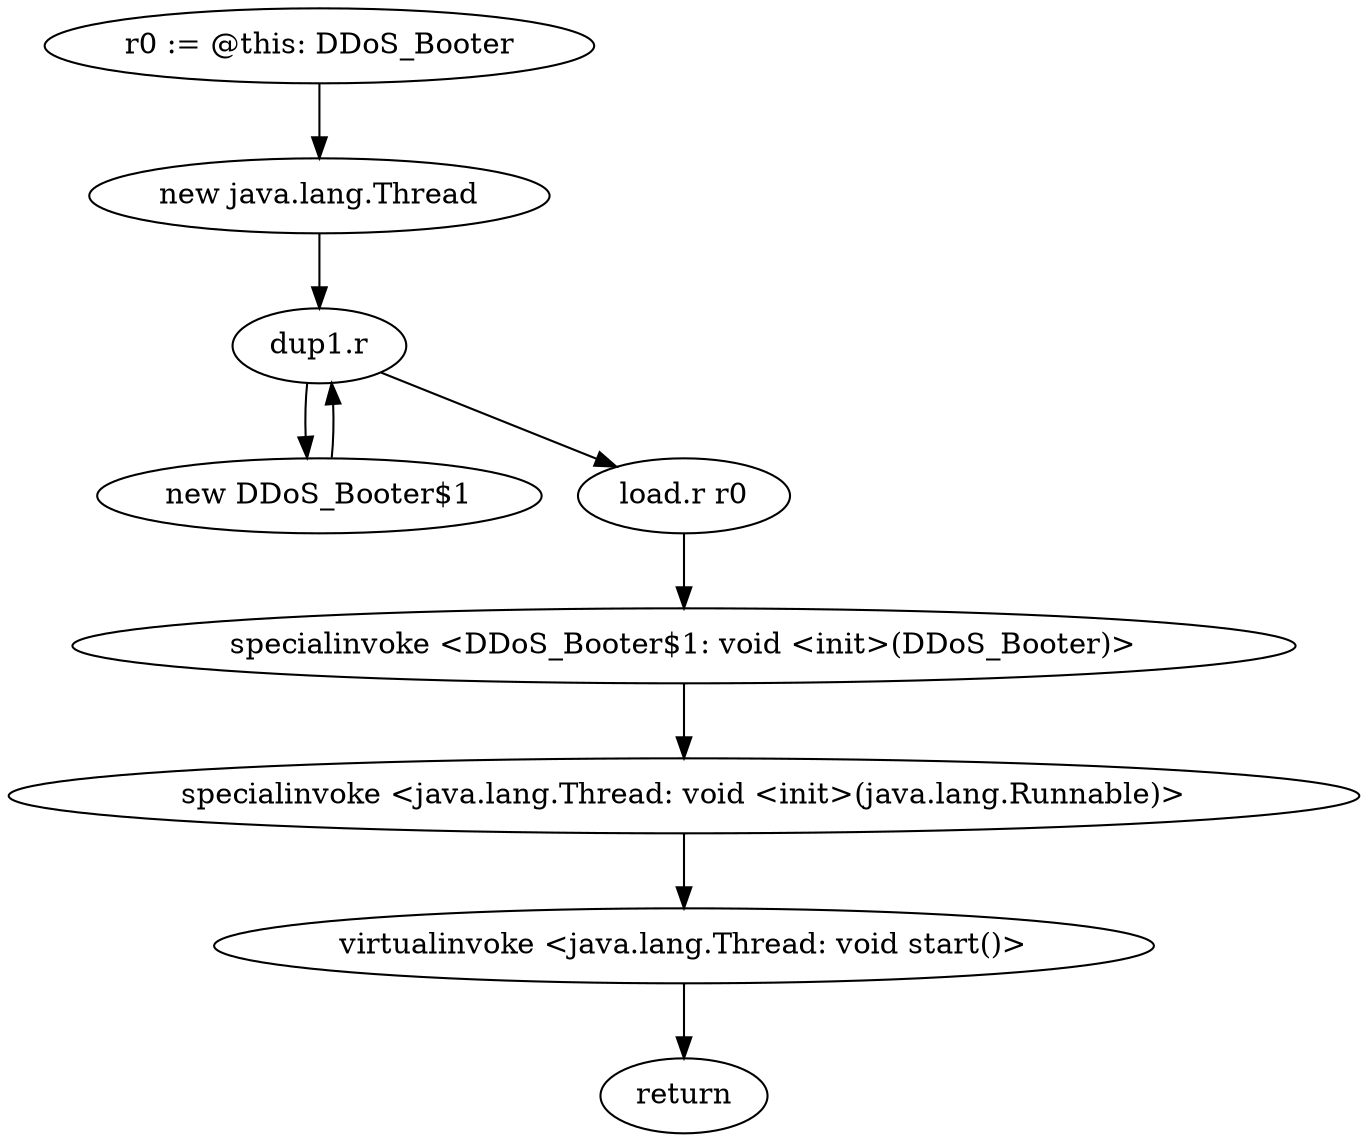 digraph "" {
    "r0 := @this: DDoS_Booter"
    "new java.lang.Thread"
    "r0 := @this: DDoS_Booter"->"new java.lang.Thread";
    "dup1.r"
    "new java.lang.Thread"->"dup1.r";
    "new DDoS_Booter$1"
    "dup1.r"->"new DDoS_Booter$1";
    "new DDoS_Booter$1"->"dup1.r";
    "load.r r0"
    "dup1.r"->"load.r r0";
    "specialinvoke <DDoS_Booter$1: void <init>(DDoS_Booter)>"
    "load.r r0"->"specialinvoke <DDoS_Booter$1: void <init>(DDoS_Booter)>";
    "specialinvoke <java.lang.Thread: void <init>(java.lang.Runnable)>"
    "specialinvoke <DDoS_Booter$1: void <init>(DDoS_Booter)>"->"specialinvoke <java.lang.Thread: void <init>(java.lang.Runnable)>";
    "virtualinvoke <java.lang.Thread: void start()>"
    "specialinvoke <java.lang.Thread: void <init>(java.lang.Runnable)>"->"virtualinvoke <java.lang.Thread: void start()>";
    "return"
    "virtualinvoke <java.lang.Thread: void start()>"->"return";
}
